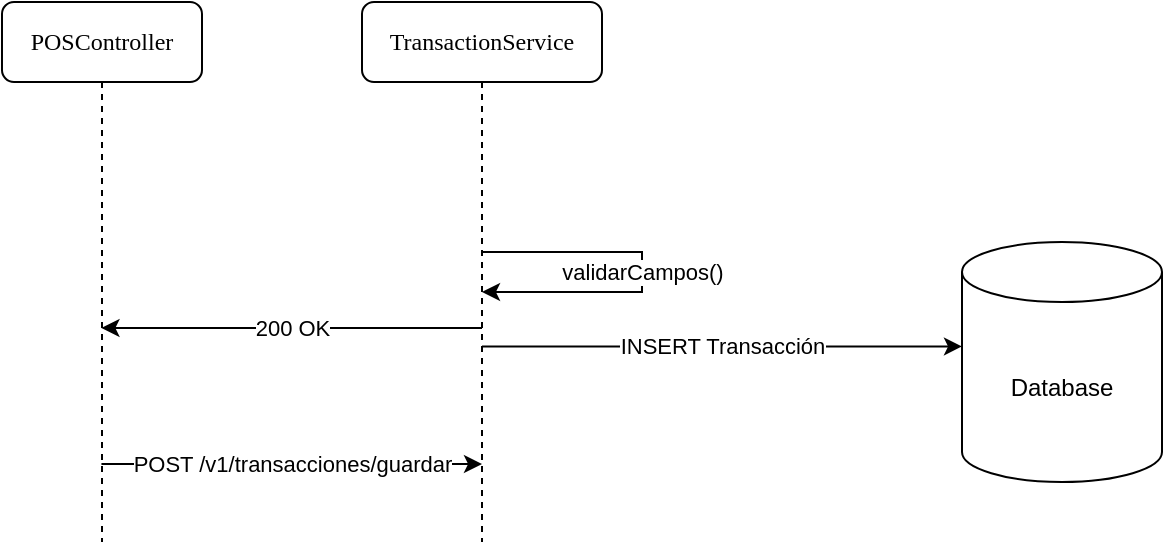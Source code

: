 <mxfile version="26.0.11">
  <diagram name="Página-1" id="tkpmx5HUAmSLAqPTgBW0">
    <mxGraphModel dx="800" dy="418" grid="1" gridSize="10" guides="1" tooltips="1" connect="1" arrows="1" fold="1" page="1" pageScale="1" pageWidth="827" pageHeight="1169" math="0" shadow="0">
      <root>
        <mxCell id="0" />
        <mxCell id="1" parent="0" />
        <mxCell id="POSController" value="POSController" style="shape=umlLifeline;perimeter=lifelinePerimeter;whiteSpace=wrap;html=1;container=1;collapsible=0;recursiveResize=0;outlineConnect=0;rounded=1;shadow=0;comic=0;labelBackgroundColor=none;strokeWidth=1;fontFamily=Verdana;fontSize=12;align=center;" vertex="1" parent="1">
          <mxGeometry x="100" y="90" width="100" height="270" as="geometry" />
        </mxCell>
        <mxCell id="TransactionService" value="TransactionService" style="shape=umlLifeline;perimeter=lifelinePerimeter;whiteSpace=wrap;html=1;container=1;collapsible=0;recursiveResize=0;outlineConnect=0;rounded=1;shadow=0;comic=0;labelBackgroundColor=none;strokeWidth=1;fontFamily=Verdana;fontSize=12;align=center;" vertex="1" parent="1">
          <mxGeometry x="280" y="90" width="120" height="270" as="geometry" />
        </mxCell>
        <mxCell id="Database" value="Database" style="shape=cylinder3;whiteSpace=wrap;html=1;boundedLbl=1;backgroundOutline=1;size=15;" vertex="1" parent="1">
          <mxGeometry x="580" y="210" width="100" height="120" as="geometry" />
        </mxCell>
        <mxCell id="RequestSave" value="POST /v1/transacciones/guardar" style="endArrow=classic;html=1;rounded=0;" edge="1" parent="1">
          <mxGeometry width="50" height="50" relative="1" as="geometry">
            <mxPoint x="149.731" y="321" as="sourcePoint" />
            <mxPoint x="340" y="321" as="targetPoint" />
          </mxGeometry>
        </mxCell>
        <mxCell id="ValidateFields" value="validarCampos()" style="endArrow=classic;html=1;rounded=0;" edge="1" parent="1" source="TransactionService" target="TransactionService">
          <mxGeometry width="50" height="50" relative="1" as="geometry" />
        </mxCell>
        <mxCell id="SaveToDB" value="INSERT Transacción" style="endArrow=classic;html=1;rounded=0;" edge="1" parent="1" source="TransactionService" target="Database">
          <mxGeometry width="50" height="50" relative="1" as="geometry" />
        </mxCell>
        <mxCell id="ConfirmSave" value="200 OK" style="endArrow=classic;html=1;rounded=0;" edge="1" parent="1">
          <mxGeometry width="50" height="50" relative="1" as="geometry">
            <mxPoint x="340" y="253" as="sourcePoint" />
            <mxPoint x="149.731" y="253" as="targetPoint" />
          </mxGeometry>
        </mxCell>
      </root>
    </mxGraphModel>
  </diagram>
</mxfile>
